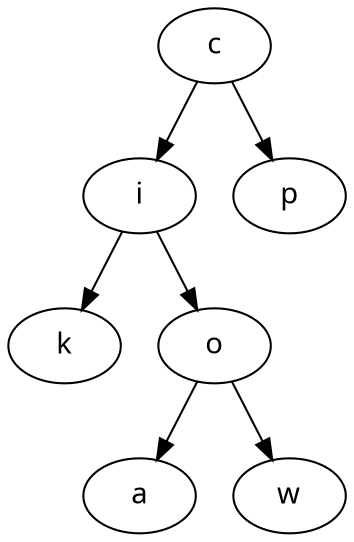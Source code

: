 digraph arbre {
    node [fontname="Courrier"];
    2 [label="a"];
    3 [label="c"];
    4 [label="k"];
    5 [label="i"];
    6 [label="o"];
    0 [label="w"];
    1 [label="p"];

    3 -> 1;
    3 -> 5;

    5 -> 4;
    5 -> 6;

    6 -> 2;
    6 -> 0;
}

